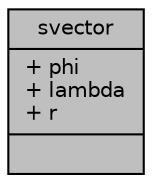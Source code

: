 digraph "svector"
{
 // INTERACTIVE_SVG=YES
  edge [fontname="Helvetica",fontsize="10",labelfontname="Helvetica",labelfontsize="10"];
  node [fontname="Helvetica",fontsize="10",shape=record];
  Node1 [label="{svector\n|+ phi\l+ lambda\l+ r\l|}",height=0.2,width=0.4,color="black", fillcolor="grey75", style="filled", fontcolor="black"];
}
